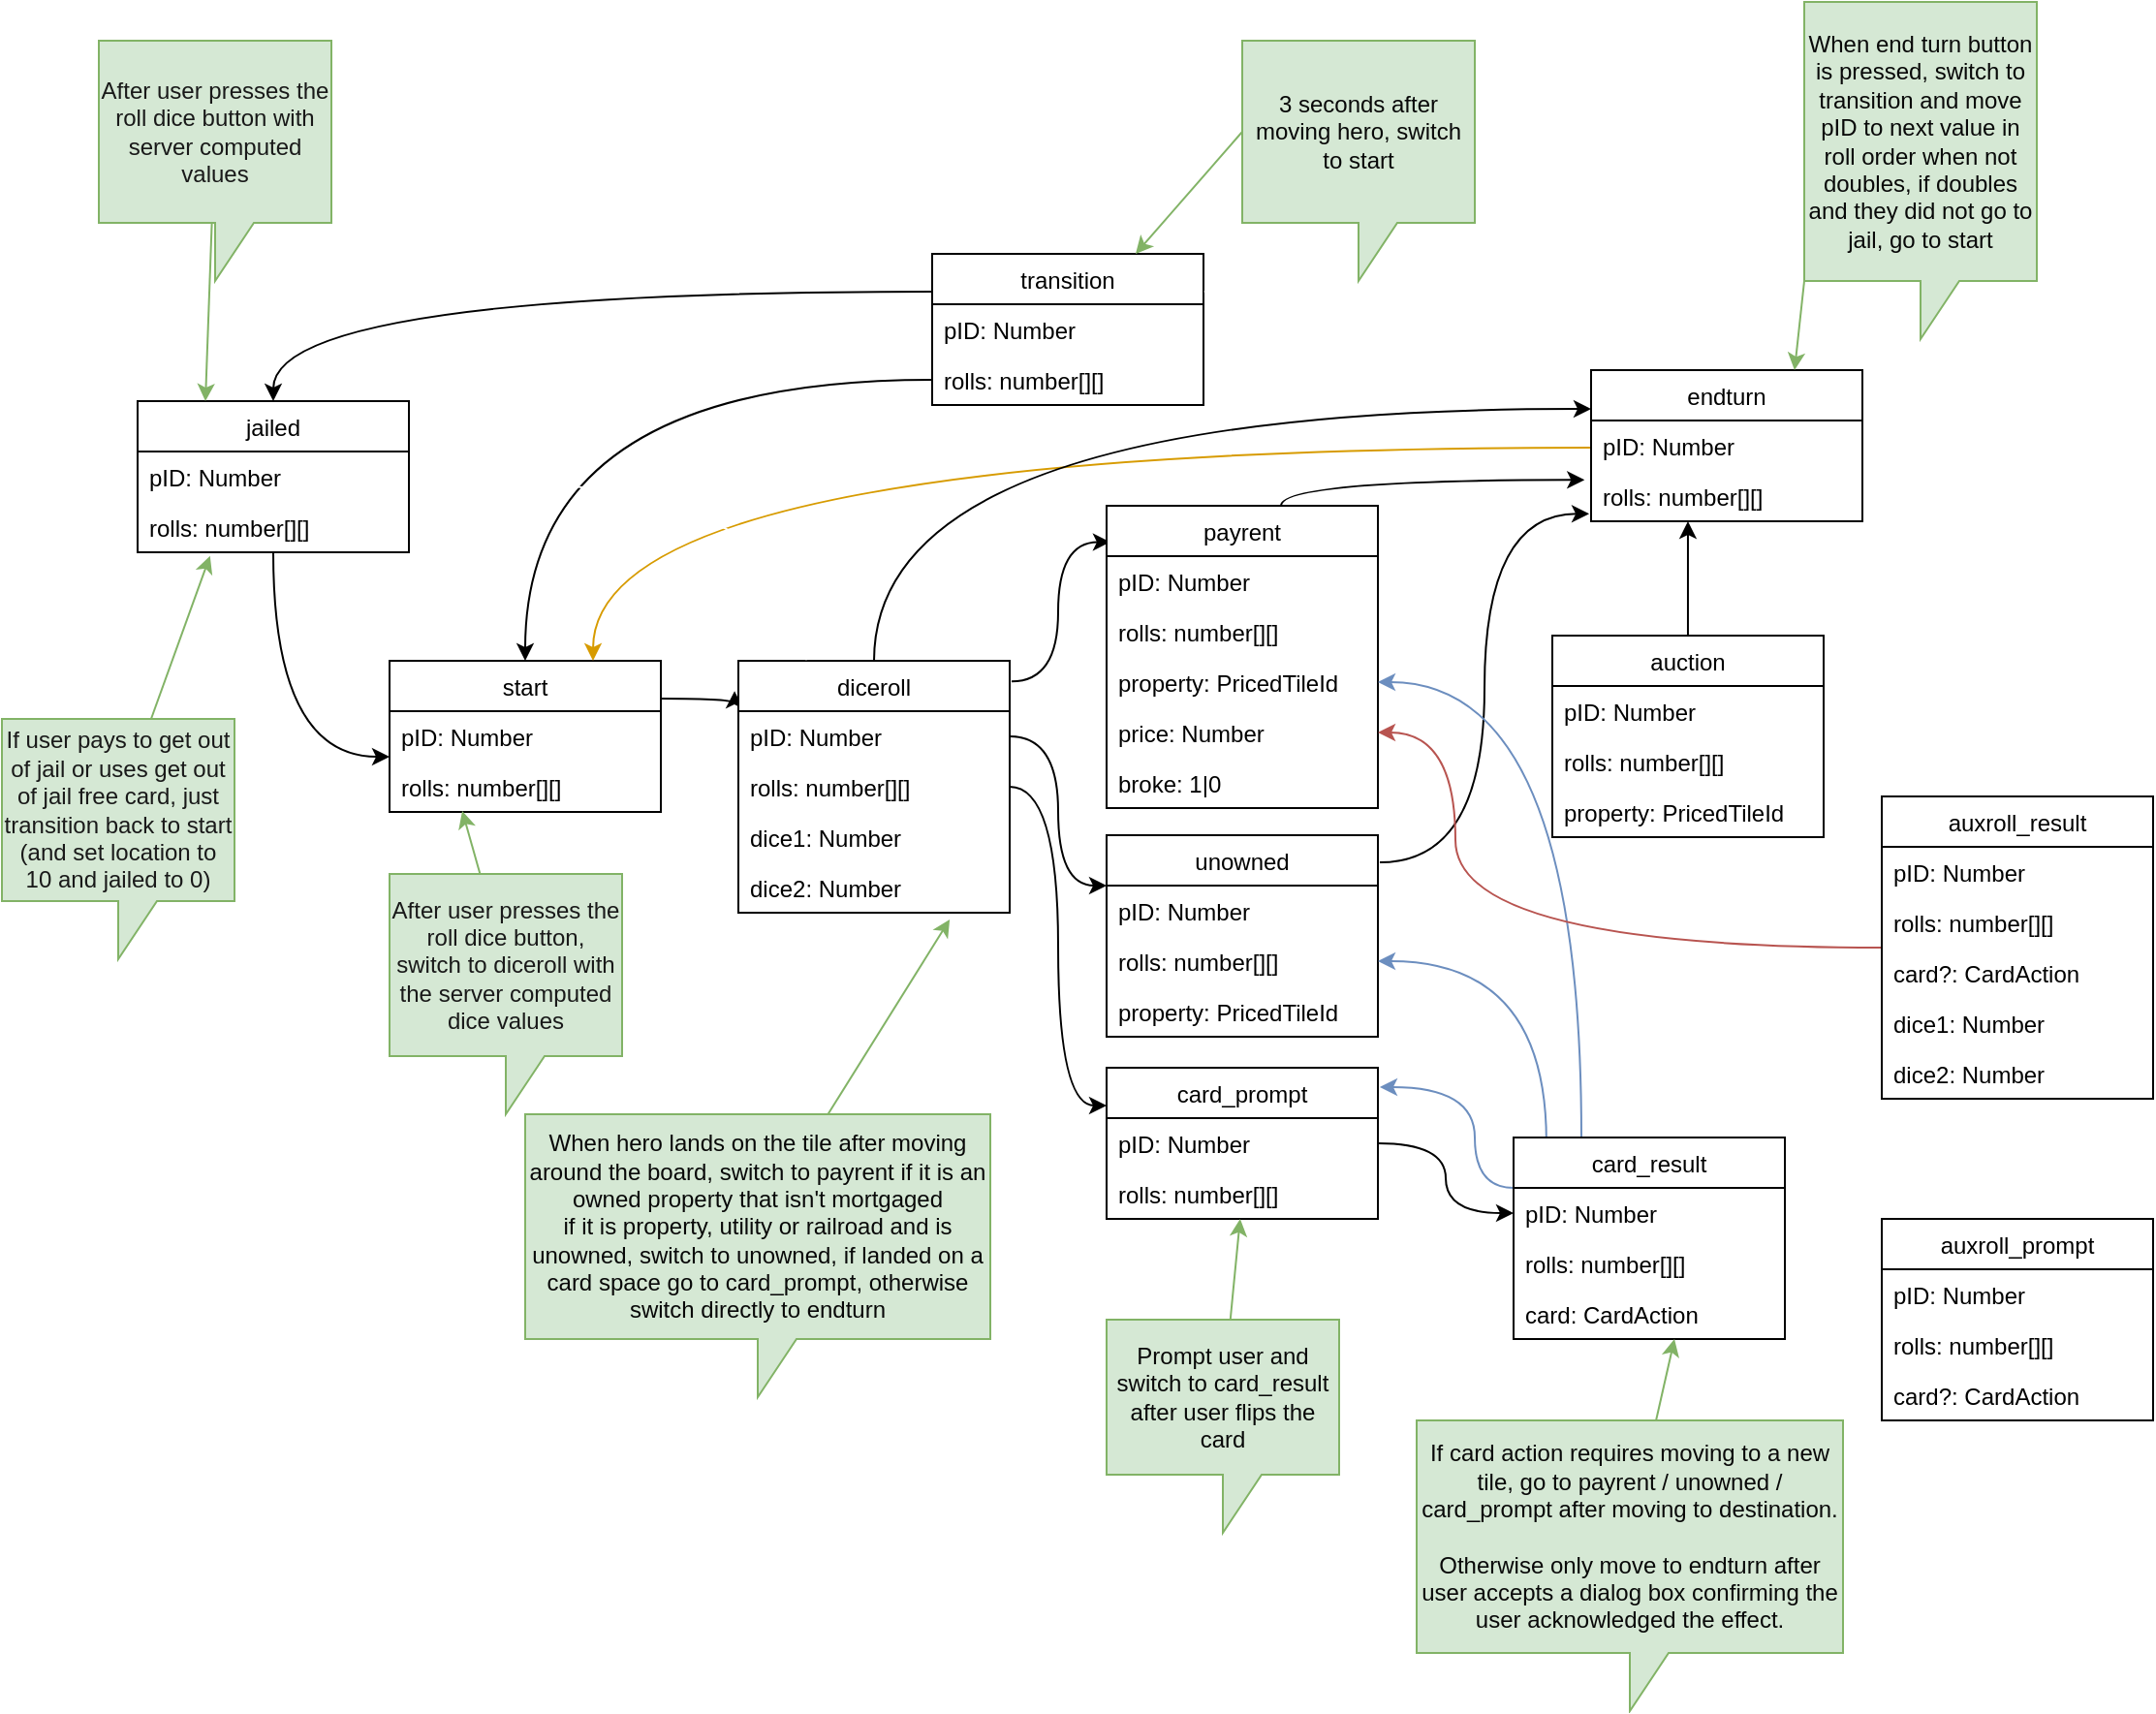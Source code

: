 <mxfile>
    <diagram id="23k9uy0YEaFbfAensMAj" name="Page-1">
        <mxGraphModel dx="1644" dy="1764" grid="1" gridSize="10" guides="1" tooltips="1" connect="1" arrows="1" fold="1" page="1" pageScale="1" pageWidth="827" pageHeight="1169" math="0" shadow="0">
            <root>
                <mxCell id="0"/>
                <mxCell id="1" parent="0"/>
                <mxCell id="lMkkt_V8vPEnHozAb_V0-29" style="edgeStyle=orthogonalEdgeStyle;rounded=0;orthogonalLoop=1;jettySize=auto;html=1;entryX=-0.014;entryY=0.12;entryDx=0;entryDy=0;entryPerimeter=0;exitX=1;exitY=0.25;exitDx=0;exitDy=0;curved=1;" parent="1" source="lMkkt_V8vPEnHozAb_V0-2" target="lMkkt_V8vPEnHozAb_V0-17" edge="1">
                    <mxGeometry relative="1" as="geometry"/>
                </mxCell>
                <mxCell id="lMkkt_V8vPEnHozAb_V0-2" value="start" style="swimlane;fontStyle=0;childLayout=stackLayout;horizontal=1;startSize=26;horizontalStack=0;resizeParent=1;resizeParentMax=0;resizeLast=0;collapsible=1;marginBottom=0;" parent="1" vertex="1">
                    <mxGeometry x="20" y="230" width="140" height="78" as="geometry"/>
                </mxCell>
                <mxCell id="lMkkt_V8vPEnHozAb_V0-3" value="pID: Number" style="text;strokeColor=none;fillColor=none;align=left;verticalAlign=top;spacingLeft=4;spacingRight=4;overflow=hidden;rotatable=0;points=[[0,0.5],[1,0.5]];portConstraint=eastwest;" parent="lMkkt_V8vPEnHozAb_V0-2" vertex="1">
                    <mxGeometry y="26" width="140" height="26" as="geometry"/>
                </mxCell>
                <mxCell id="2" value="rolls: number[][]" style="text;strokeColor=none;fillColor=none;align=left;verticalAlign=top;spacingLeft=4;spacingRight=4;overflow=hidden;rotatable=0;points=[[0,0.5],[1,0.5]];portConstraint=eastwest;" parent="lMkkt_V8vPEnHozAb_V0-2" vertex="1">
                    <mxGeometry y="52" width="140" height="26" as="geometry"/>
                </mxCell>
                <mxCell id="lMkkt_V8vPEnHozAb_V0-35" value="" style="edgeStyle=orthogonalEdgeStyle;curved=1;rounded=0;orthogonalLoop=1;jettySize=auto;html=1;entryX=0.5;entryY=0;entryDx=0;entryDy=0;exitX=0;exitY=0.5;exitDx=0;exitDy=0;" parent="1" source="7" target="lMkkt_V8vPEnHozAb_V0-2" edge="1">
                    <mxGeometry x="-0.539" y="-13" relative="1" as="geometry">
                        <mxPoint as="offset"/>
                    </mxGeometry>
                </mxCell>
                <mxCell id="lMkkt_V8vPEnHozAb_V0-6" value="transition" style="swimlane;fontStyle=0;childLayout=stackLayout;horizontal=1;startSize=26;horizontalStack=0;resizeParent=1;resizeParentMax=0;resizeLast=0;collapsible=1;marginBottom=0;" parent="1" vertex="1">
                    <mxGeometry x="300" y="20" width="140" height="78" as="geometry">
                        <mxRectangle x="230" y="240" width="60" height="26" as="alternateBounds"/>
                    </mxGeometry>
                </mxCell>
                <mxCell id="lMkkt_V8vPEnHozAb_V0-7" value="pID: Number" style="text;strokeColor=none;fillColor=none;align=left;verticalAlign=top;spacingLeft=4;spacingRight=4;overflow=hidden;rotatable=0;points=[[0,0.5],[1,0.5]];portConstraint=eastwest;" parent="lMkkt_V8vPEnHozAb_V0-6" vertex="1">
                    <mxGeometry y="26" width="140" height="26" as="geometry"/>
                </mxCell>
                <mxCell id="7" value="rolls: number[][]" style="text;strokeColor=none;fillColor=none;align=left;verticalAlign=top;spacingLeft=4;spacingRight=4;overflow=hidden;rotatable=0;points=[[0,0.5],[1,0.5]];portConstraint=eastwest;" parent="lMkkt_V8vPEnHozAb_V0-6" vertex="1">
                    <mxGeometry y="52" width="140" height="26" as="geometry"/>
                </mxCell>
                <mxCell id="9" style="edgeStyle=orthogonalEdgeStyle;html=1;entryX=0.75;entryY=0;entryDx=0;entryDy=0;curved=1;gradientColor=#ffa500;fillColor=#ffcd28;strokeColor=#d79b00;" parent="1" source="lMkkt_V8vPEnHozAb_V0-15" target="lMkkt_V8vPEnHozAb_V0-2" edge="1">
                    <mxGeometry relative="1" as="geometry">
                        <Array as="points">
                            <mxPoint x="670" y="120"/>
                            <mxPoint x="125" y="120"/>
                        </Array>
                    </mxGeometry>
                </mxCell>
                <mxCell id="63" style="edgeStyle=orthogonalEdgeStyle;curved=1;html=1;entryX=1;entryY=0.25;entryDx=0;entryDy=0;strokeColor=#FFFFFF;" parent="1" source="lMkkt_V8vPEnHozAb_V0-15" target="lMkkt_V8vPEnHozAb_V0-6" edge="1">
                    <mxGeometry relative="1" as="geometry">
                        <Array as="points">
                            <mxPoint x="710" y="40"/>
                            <mxPoint x="540" y="40"/>
                        </Array>
                    </mxGeometry>
                </mxCell>
                <mxCell id="lMkkt_V8vPEnHozAb_V0-15" value="endturn" style="swimlane;fontStyle=0;childLayout=stackLayout;horizontal=1;startSize=26;horizontalStack=0;resizeParent=1;resizeParentMax=0;resizeLast=0;collapsible=1;marginBottom=0;" parent="1" vertex="1">
                    <mxGeometry x="640" y="80" width="140" height="78" as="geometry"/>
                </mxCell>
                <mxCell id="lMkkt_V8vPEnHozAb_V0-16" value="pID: Number" style="text;strokeColor=none;fillColor=none;align=left;verticalAlign=top;spacingLeft=4;spacingRight=4;overflow=hidden;rotatable=0;points=[[0,0.5],[1,0.5]];portConstraint=eastwest;" parent="lMkkt_V8vPEnHozAb_V0-15" vertex="1">
                    <mxGeometry y="26" width="140" height="26" as="geometry"/>
                </mxCell>
                <mxCell id="6" value="rolls: number[][]" style="text;strokeColor=none;fillColor=none;align=left;verticalAlign=top;spacingLeft=4;spacingRight=4;overflow=hidden;rotatable=0;points=[[0,0.5],[1,0.5]];portConstraint=eastwest;" parent="lMkkt_V8vPEnHozAb_V0-15" vertex="1">
                    <mxGeometry y="52" width="140" height="26" as="geometry"/>
                </mxCell>
                <mxCell id="lMkkt_V8vPEnHozAb_V0-30" style="edgeStyle=orthogonalEdgeStyle;curved=1;rounded=0;orthogonalLoop=1;jettySize=auto;html=1;entryX=0.014;entryY=0.12;entryDx=0;entryDy=0;entryPerimeter=0;exitX=1.007;exitY=0.082;exitDx=0;exitDy=0;exitPerimeter=0;" parent="1" source="lMkkt_V8vPEnHozAb_V0-17" target="lMkkt_V8vPEnHozAb_V0-21" edge="1">
                    <mxGeometry relative="1" as="geometry">
                        <mxPoint x="350" y="252" as="sourcePoint"/>
                    </mxGeometry>
                </mxCell>
                <mxCell id="lMkkt_V8vPEnHozAb_V0-43" style="edgeStyle=orthogonalEdgeStyle;rounded=0;orthogonalLoop=1;jettySize=auto;html=1;entryX=0;entryY=0.25;entryDx=0;entryDy=0;curved=1;" parent="1" source="lMkkt_V8vPEnHozAb_V0-17" target="lMkkt_V8vPEnHozAb_V0-15" edge="1">
                    <mxGeometry relative="1" as="geometry">
                        <Array as="points">
                            <mxPoint x="270" y="100"/>
                            <mxPoint x="640" y="100"/>
                        </Array>
                    </mxGeometry>
                </mxCell>
                <mxCell id="27" style="edgeStyle=orthogonalEdgeStyle;curved=1;html=1;entryX=0;entryY=0.25;entryDx=0;entryDy=0;" parent="1" source="lMkkt_V8vPEnHozAb_V0-17" target="22" edge="1">
                    <mxGeometry relative="1" as="geometry"/>
                </mxCell>
                <mxCell id="28" style="edgeStyle=orthogonalEdgeStyle;curved=1;html=1;entryX=0;entryY=0.25;entryDx=0;entryDy=0;exitX=1;exitY=0.5;exitDx=0;exitDy=0;" parent="1" source="lMkkt_V8vPEnHozAb_V0-18" target="lMkkt_V8vPEnHozAb_V0-25" edge="1">
                    <mxGeometry relative="1" as="geometry"/>
                </mxCell>
                <mxCell id="lMkkt_V8vPEnHozAb_V0-17" value="diceroll" style="swimlane;fontStyle=0;childLayout=stackLayout;horizontal=1;startSize=26;horizontalStack=0;resizeParent=1;resizeParentMax=0;resizeLast=0;collapsible=1;marginBottom=0;" parent="1" vertex="1">
                    <mxGeometry x="200" y="230" width="140" height="130" as="geometry"/>
                </mxCell>
                <mxCell id="lMkkt_V8vPEnHozAb_V0-18" value="pID: Number" style="text;strokeColor=none;fillColor=none;align=left;verticalAlign=top;spacingLeft=4;spacingRight=4;overflow=hidden;rotatable=0;points=[[0,0.5],[1,0.5]];portConstraint=eastwest;" parent="lMkkt_V8vPEnHozAb_V0-17" vertex="1">
                    <mxGeometry y="26" width="140" height="26" as="geometry"/>
                </mxCell>
                <mxCell id="3" value="rolls: number[][]" style="text;strokeColor=none;fillColor=none;align=left;verticalAlign=top;spacingLeft=4;spacingRight=4;overflow=hidden;rotatable=0;points=[[0,0.5],[1,0.5]];portConstraint=eastwest;" parent="lMkkt_V8vPEnHozAb_V0-17" vertex="1">
                    <mxGeometry y="52" width="140" height="26" as="geometry"/>
                </mxCell>
                <mxCell id="lMkkt_V8vPEnHozAb_V0-19" value="dice1: Number" style="text;strokeColor=none;fillColor=none;align=left;verticalAlign=top;spacingLeft=4;spacingRight=4;overflow=hidden;rotatable=0;points=[[0,0.5],[1,0.5]];portConstraint=eastwest;" parent="lMkkt_V8vPEnHozAb_V0-17" vertex="1">
                    <mxGeometry y="78" width="140" height="26" as="geometry"/>
                </mxCell>
                <mxCell id="lMkkt_V8vPEnHozAb_V0-20" value="dice2: Number" style="text;strokeColor=none;fillColor=none;align=left;verticalAlign=top;spacingLeft=4;spacingRight=4;overflow=hidden;rotatable=0;points=[[0,0.5],[1,0.5]];portConstraint=eastwest;" parent="lMkkt_V8vPEnHozAb_V0-17" vertex="1">
                    <mxGeometry y="104" width="140" height="26" as="geometry"/>
                </mxCell>
                <mxCell id="lMkkt_V8vPEnHozAb_V0-33" style="edgeStyle=orthogonalEdgeStyle;curved=1;rounded=0;orthogonalLoop=1;jettySize=auto;html=1;entryX=-0.024;entryY=1.179;entryDx=0;entryDy=0;entryPerimeter=0;" parent="1" source="lMkkt_V8vPEnHozAb_V0-21" target="lMkkt_V8vPEnHozAb_V0-16" edge="1">
                    <mxGeometry relative="1" as="geometry">
                        <mxPoint x="530" y="193" as="sourcePoint"/>
                        <Array as="points">
                            <mxPoint x="480" y="137"/>
                        </Array>
                    </mxGeometry>
                </mxCell>
                <mxCell id="lMkkt_V8vPEnHozAb_V0-21" value="payrent" style="swimlane;fontStyle=0;childLayout=stackLayout;horizontal=1;startSize=26;horizontalStack=0;resizeParent=1;resizeParentMax=0;resizeLast=0;collapsible=1;marginBottom=0;" parent="1" vertex="1">
                    <mxGeometry x="390" y="150" width="140" height="156" as="geometry"/>
                </mxCell>
                <mxCell id="lMkkt_V8vPEnHozAb_V0-22" value="pID: Number" style="text;strokeColor=none;fillColor=none;align=left;verticalAlign=top;spacingLeft=4;spacingRight=4;overflow=hidden;rotatable=0;points=[[0,0.5],[1,0.5]];portConstraint=eastwest;" parent="lMkkt_V8vPEnHozAb_V0-21" vertex="1">
                    <mxGeometry y="26" width="140" height="26" as="geometry"/>
                </mxCell>
                <mxCell id="4" value="rolls: number[][]" style="text;strokeColor=none;fillColor=none;align=left;verticalAlign=top;spacingLeft=4;spacingRight=4;overflow=hidden;rotatable=0;points=[[0,0.5],[1,0.5]];portConstraint=eastwest;" parent="lMkkt_V8vPEnHozAb_V0-21" vertex="1">
                    <mxGeometry y="52" width="140" height="26" as="geometry"/>
                </mxCell>
                <mxCell id="lMkkt_V8vPEnHozAb_V0-23" value="property: PricedTileId" style="text;strokeColor=none;fillColor=none;align=left;verticalAlign=top;spacingLeft=4;spacingRight=4;overflow=hidden;rotatable=0;points=[[0,0.5],[1,0.5]];portConstraint=eastwest;" parent="lMkkt_V8vPEnHozAb_V0-21" vertex="1">
                    <mxGeometry y="78" width="140" height="26" as="geometry"/>
                </mxCell>
                <mxCell id="lMkkt_V8vPEnHozAb_V0-24" value="price: Number" style="text;strokeColor=none;fillColor=none;align=left;verticalAlign=top;spacingLeft=4;spacingRight=4;overflow=hidden;rotatable=0;points=[[0,0.5],[1,0.5]];portConstraint=eastwest;" parent="lMkkt_V8vPEnHozAb_V0-21" vertex="1">
                    <mxGeometry y="104" width="140" height="26" as="geometry"/>
                </mxCell>
                <mxCell id="64" value="broke: 1|0" style="text;strokeColor=none;fillColor=none;align=left;verticalAlign=top;spacingLeft=4;spacingRight=4;overflow=hidden;rotatable=0;points=[[0,0.5],[1,0.5]];portConstraint=eastwest;" vertex="1" parent="lMkkt_V8vPEnHozAb_V0-21">
                    <mxGeometry y="130" width="140" height="26" as="geometry"/>
                </mxCell>
                <mxCell id="61" style="edgeStyle=orthogonalEdgeStyle;curved=1;html=1;entryX=0.499;entryY=1.032;entryDx=0;entryDy=0;entryPerimeter=0;strokeColor=#FFFFFF;" parent="1" source="lMkkt_V8vPEnHozAb_V0-25" target="59" edge="1">
                    <mxGeometry relative="1" as="geometry"/>
                </mxCell>
                <mxCell id="lMkkt_V8vPEnHozAb_V0-25" value="unowned" style="swimlane;fontStyle=0;childLayout=stackLayout;horizontal=1;startSize=26;horizontalStack=0;resizeParent=1;resizeParentMax=0;resizeLast=0;collapsible=1;marginBottom=0;" parent="1" vertex="1">
                    <mxGeometry x="390" y="320" width="140" height="104" as="geometry"/>
                </mxCell>
                <mxCell id="lMkkt_V8vPEnHozAb_V0-26" value="pID: Number" style="text;strokeColor=none;fillColor=none;align=left;verticalAlign=top;spacingLeft=4;spacingRight=4;overflow=hidden;rotatable=0;points=[[0,0.5],[1,0.5]];portConstraint=eastwest;" parent="lMkkt_V8vPEnHozAb_V0-25" vertex="1">
                    <mxGeometry y="26" width="140" height="26" as="geometry"/>
                </mxCell>
                <mxCell id="5" value="rolls: number[][]" style="text;strokeColor=none;fillColor=none;align=left;verticalAlign=top;spacingLeft=4;spacingRight=4;overflow=hidden;rotatable=0;points=[[0,0.5],[1,0.5]];portConstraint=eastwest;" parent="lMkkt_V8vPEnHozAb_V0-25" vertex="1">
                    <mxGeometry y="52" width="140" height="26" as="geometry"/>
                </mxCell>
                <mxCell id="lMkkt_V8vPEnHozAb_V0-27" value="property: PricedTileId" style="text;strokeColor=none;fillColor=none;align=left;verticalAlign=top;spacingLeft=4;spacingRight=4;overflow=hidden;rotatable=0;points=[[0,0.5],[1,0.5]];portConstraint=eastwest;" parent="lMkkt_V8vPEnHozAb_V0-25" vertex="1">
                    <mxGeometry y="78" width="140" height="26" as="geometry"/>
                </mxCell>
                <mxCell id="lMkkt_V8vPEnHozAb_V0-32" style="edgeStyle=orthogonalEdgeStyle;curved=1;rounded=0;orthogonalLoop=1;jettySize=auto;html=1;entryX=-0.007;entryY=0.853;entryDx=0;entryDy=0;exitX=1.007;exitY=0.135;exitDx=0;exitDy=0;exitPerimeter=0;entryPerimeter=0;" parent="1" source="lMkkt_V8vPEnHozAb_V0-25" target="6" edge="1">
                    <mxGeometry relative="1" as="geometry"/>
                </mxCell>
                <mxCell id="lMkkt_V8vPEnHozAb_V0-37" style="rounded=0;orthogonalLoop=1;jettySize=auto;html=1;entryX=0.75;entryY=0;entryDx=0;entryDy=0;fillColor=#d5e8d4;strokeColor=#82b366;exitX=0;exitY=0;exitDx=0;exitDy=144;exitPerimeter=0;" parent="1" source="rjqsmmEBE-RS8cDuXn0C-1" target="lMkkt_V8vPEnHozAb_V0-15" edge="1">
                    <mxGeometry relative="1" as="geometry">
                        <mxPoint x="779.646" y="94.0" as="sourcePoint"/>
                    </mxGeometry>
                </mxCell>
                <mxCell id="lMkkt_V8vPEnHozAb_V0-39" style="edgeStyle=none;rounded=0;orthogonalLoop=1;jettySize=auto;html=1;entryX=0.75;entryY=0;entryDx=0;entryDy=0;fillColor=#d5e8d4;strokeColor=#82b366;exitX=0;exitY=0;exitDx=0;exitDy=47;exitPerimeter=0;" parent="1" source="rjqsmmEBE-RS8cDuXn0C-2" target="lMkkt_V8vPEnHozAb_V0-6" edge="1">
                    <mxGeometry relative="1" as="geometry">
                        <mxPoint x="160" y="38.9" as="sourcePoint"/>
                    </mxGeometry>
                </mxCell>
                <mxCell id="lMkkt_V8vPEnHozAb_V0-41" style="edgeStyle=none;rounded=0;orthogonalLoop=1;jettySize=auto;html=1;entryX=0.268;entryY=0.981;entryDx=0;entryDy=0;fillColor=#d5e8d4;strokeColor=#82b366;entryPerimeter=0;" parent="1" source="lMkkt_V8vPEnHozAb_V0-40" target="2" edge="1">
                    <mxGeometry relative="1" as="geometry"/>
                </mxCell>
                <mxCell id="lMkkt_V8vPEnHozAb_V0-40" value="After user presses the roll dice button, switch to diceroll with the server computed dice values" style="shape=callout;whiteSpace=wrap;html=1;perimeter=calloutPerimeter;fillColor=#d5e8d4;strokeColor=#82b366;fontColor=#191919;" parent="1" vertex="1">
                    <mxGeometry x="20" y="340" width="120" height="124" as="geometry"/>
                </mxCell>
                <mxCell id="lMkkt_V8vPEnHozAb_V0-44" style="rounded=0;orthogonalLoop=1;jettySize=auto;html=1;entryX=0.779;entryY=1.135;entryDx=0;entryDy=0;entryPerimeter=0;fillColor=#d5e8d4;strokeColor=#82b366;" parent="1" source="lMkkt_V8vPEnHozAb_V0-42" target="lMkkt_V8vPEnHozAb_V0-20" edge="1">
                    <mxGeometry relative="1" as="geometry"/>
                </mxCell>
                <mxCell id="lMkkt_V8vPEnHozAb_V0-42" value="When hero lands on the tile after moving around the board,&amp;nbsp;switch to payrent if it is an owned property that isn't mortgaged&lt;br&gt;if it is property, utility or railroad and is unowned, switch to unowned, if landed on a card space go to card_prompt, otherwise switch directly to endturn" style="shape=callout;whiteSpace=wrap;html=1;perimeter=calloutPerimeter;fillColor=#d5e8d4;strokeColor=#82b366;fontColor=#080808;" parent="1" vertex="1">
                    <mxGeometry x="90" y="464" width="240" height="146" as="geometry"/>
                </mxCell>
                <mxCell id="rjqsmmEBE-RS8cDuXn0C-1" value="When end turn button is pressed, switch to transition and move pID to next value in roll order when not doubles, if doubles and they did not go to jail, go to start" style="shape=callout;whiteSpace=wrap;html=1;perimeter=calloutPerimeter;fillColor=#d5e8d4;strokeColor=#82b366;fontColor=#080808;" parent="1" vertex="1">
                    <mxGeometry x="750" y="-110" width="120" height="174" as="geometry"/>
                </mxCell>
                <mxCell id="rjqsmmEBE-RS8cDuXn0C-2" value="3 seconds after moving hero, switch to start" style="shape=callout;whiteSpace=wrap;html=1;perimeter=calloutPerimeter;fillColor=#d5e8d4;strokeColor=#82b366;fontColor=#080808;" parent="1" vertex="1">
                    <mxGeometry x="460" y="-90" width="120" height="124" as="geometry"/>
                </mxCell>
                <mxCell id="16" style="edgeStyle=orthogonalEdgeStyle;curved=1;html=1;entryX=0;entryY=-0.096;entryDx=0;entryDy=0;entryPerimeter=0;" parent="1" source="10" target="2" edge="1">
                    <mxGeometry relative="1" as="geometry"/>
                </mxCell>
                <mxCell id="19" style="edgeStyle=orthogonalEdgeStyle;html=1;entryX=0.25;entryY=0;entryDx=0;entryDy=0;strokeColor=#FFFFFF;curved=1;" parent="1" source="10" target="lMkkt_V8vPEnHozAb_V0-17" edge="1">
                    <mxGeometry relative="1" as="geometry"/>
                </mxCell>
                <mxCell id="10" value="jailed" style="swimlane;fontStyle=0;childLayout=stackLayout;horizontal=1;startSize=26;fillColor=none;horizontalStack=0;resizeParent=1;resizeParentMax=0;resizeLast=0;collapsible=1;marginBottom=0;" parent="1" vertex="1">
                    <mxGeometry x="-110" y="96" width="140" height="78" as="geometry"/>
                </mxCell>
                <mxCell id="11" value="pID: Number" style="text;strokeColor=none;fillColor=none;align=left;verticalAlign=top;spacingLeft=4;spacingRight=4;overflow=hidden;rotatable=0;points=[[0,0.5],[1,0.5]];portConstraint=eastwest;" parent="10" vertex="1">
                    <mxGeometry y="26" width="140" height="26" as="geometry"/>
                </mxCell>
                <mxCell id="14" value="rolls: number[][]" style="text;strokeColor=none;fillColor=none;align=left;verticalAlign=top;spacingLeft=4;spacingRight=4;overflow=hidden;rotatable=0;points=[[0,0.5],[1,0.5]];portConstraint=eastwest;" parent="10" vertex="1">
                    <mxGeometry y="52" width="140" height="26" as="geometry"/>
                </mxCell>
                <mxCell id="15" style="edgeStyle=orthogonalEdgeStyle;curved=1;html=1;entryX=0.5;entryY=0;entryDx=0;entryDy=0;exitX=0;exitY=0.25;exitDx=0;exitDy=0;" parent="1" source="lMkkt_V8vPEnHozAb_V0-6" target="10" edge="1">
                    <mxGeometry relative="1" as="geometry"/>
                </mxCell>
                <mxCell id="18" style="html=1;entryX=0.267;entryY=1.071;entryDx=0;entryDy=0;entryPerimeter=0;fillColor=#60a917;strokeColor=#82B366;" parent="1" source="17" target="14" edge="1">
                    <mxGeometry relative="1" as="geometry"/>
                </mxCell>
                <mxCell id="17" value="If user pays to get out of jail or uses get out of jail free card, just transition back to start (and set location to 10 and jailed to 0)" style="shape=callout;whiteSpace=wrap;html=1;perimeter=calloutPerimeter;fillColor=#d5e8d4;strokeColor=#82b366;fontColor=#191919;" parent="1" vertex="1">
                    <mxGeometry x="-180" y="260" width="120" height="124" as="geometry"/>
                </mxCell>
                <mxCell id="21" style="html=1;entryX=0.25;entryY=0;entryDx=0;entryDy=0;strokeColor=#82B366;" parent="1" source="20" target="10" edge="1">
                    <mxGeometry relative="1" as="geometry"/>
                </mxCell>
                <mxCell id="20" value="After user presses the roll dice button with server computed values" style="shape=callout;whiteSpace=wrap;html=1;perimeter=calloutPerimeter;fillColor=#d5e8d4;strokeColor=#82b366;fontColor=#191919;" parent="1" vertex="1">
                    <mxGeometry x="-130" y="-90" width="120" height="124" as="geometry"/>
                </mxCell>
                <mxCell id="32" style="edgeStyle=orthogonalEdgeStyle;curved=1;html=1;entryX=0;entryY=0.5;entryDx=0;entryDy=0;" parent="1" source="22" target="30" edge="1">
                    <mxGeometry relative="1" as="geometry"/>
                </mxCell>
                <mxCell id="22" value="card_prompt" style="swimlane;fontStyle=0;childLayout=stackLayout;horizontal=1;startSize=26;horizontalStack=0;resizeParent=1;resizeParentMax=0;resizeLast=0;collapsible=1;marginBottom=0;" parent="1" vertex="1">
                    <mxGeometry x="390" y="440" width="140" height="78" as="geometry"/>
                </mxCell>
                <mxCell id="23" value="pID: Number" style="text;strokeColor=none;fillColor=none;align=left;verticalAlign=top;spacingLeft=4;spacingRight=4;overflow=hidden;rotatable=0;points=[[0,0.5],[1,0.5]];portConstraint=eastwest;" parent="22" vertex="1">
                    <mxGeometry y="26" width="140" height="26" as="geometry"/>
                </mxCell>
                <mxCell id="24" value="rolls: number[][]" style="text;strokeColor=none;fillColor=none;align=left;verticalAlign=top;spacingLeft=4;spacingRight=4;overflow=hidden;rotatable=0;points=[[0,0.5],[1,0.5]];portConstraint=eastwest;" parent="22" vertex="1">
                    <mxGeometry y="52" width="140" height="26" as="geometry"/>
                </mxCell>
                <mxCell id="33" style="edgeStyle=orthogonalEdgeStyle;curved=1;html=1;entryX=0.357;entryY=1;entryDx=0;entryDy=0;entryPerimeter=0;startArrow=none;" parent="1" source="56" target="6" edge="1">
                    <mxGeometry relative="1" as="geometry"/>
                </mxCell>
                <mxCell id="34" style="edgeStyle=orthogonalEdgeStyle;curved=1;html=1;entryX=1;entryY=0.5;entryDx=0;entryDy=0;exitX=0.121;exitY=0.019;exitDx=0;exitDy=0;fillColor=#dae8fc;strokeColor=#6c8ebf;gradientColor=#7ea6e0;exitPerimeter=0;" parent="1" source="29" target="5" edge="1">
                    <mxGeometry relative="1" as="geometry"/>
                </mxCell>
                <mxCell id="35" style="edgeStyle=orthogonalEdgeStyle;curved=1;html=1;entryX=1;entryY=0.5;entryDx=0;entryDy=0;exitX=0.25;exitY=0;exitDx=0;exitDy=0;fillColor=#dae8fc;strokeColor=#6c8ebf;gradientColor=#7ea6e0;" parent="1" source="29" target="lMkkt_V8vPEnHozAb_V0-23" edge="1">
                    <mxGeometry relative="1" as="geometry"/>
                </mxCell>
                <mxCell id="39" style="edgeStyle=orthogonalEdgeStyle;html=1;entryX=1.007;entryY=0.128;entryDx=0;entryDy=0;entryPerimeter=0;curved=1;strokeColor=#6c8ebf;exitX=0;exitY=0.25;exitDx=0;exitDy=0;fillColor=#dae8fc;gradientColor=#7ea6e0;" parent="1" source="29" target="22" edge="1">
                    <mxGeometry relative="1" as="geometry">
                        <mxPoint x="550" y="450" as="targetPoint"/>
                        <Array as="points">
                            <mxPoint x="580" y="450"/>
                        </Array>
                    </mxGeometry>
                </mxCell>
                <mxCell id="52" style="edgeStyle=orthogonalEdgeStyle;html=1;entryX=-0.011;entryY=0.139;entryDx=0;entryDy=0;entryPerimeter=0;curved=1;strokeColor=#FFFFFF;exitX=1.004;exitY=0.13;exitDx=0;exitDy=0;exitPerimeter=0;" parent="1" source="29" target="42" edge="1">
                    <mxGeometry relative="1" as="geometry">
                        <mxPoint x="720" y="450" as="sourcePoint"/>
                    </mxGeometry>
                </mxCell>
                <mxCell id="29" value="card_result" style="swimlane;fontStyle=0;childLayout=stackLayout;horizontal=1;startSize=26;horizontalStack=0;resizeParent=1;resizeParentMax=0;resizeLast=0;collapsible=1;marginBottom=0;" parent="1" vertex="1">
                    <mxGeometry x="600" y="476" width="140" height="104" as="geometry"/>
                </mxCell>
                <mxCell id="30" value="pID: Number" style="text;strokeColor=none;fillColor=none;align=left;verticalAlign=top;spacingLeft=4;spacingRight=4;overflow=hidden;rotatable=0;points=[[0,0.5],[1,0.5]];portConstraint=eastwest;" parent="29" vertex="1">
                    <mxGeometry y="26" width="140" height="26" as="geometry"/>
                </mxCell>
                <mxCell id="41" value="rolls: number[][]" style="text;strokeColor=none;fillColor=none;align=left;verticalAlign=top;spacingLeft=4;spacingRight=4;overflow=hidden;rotatable=0;points=[[0,0.5],[1,0.5]];portConstraint=eastwest;" parent="29" vertex="1">
                    <mxGeometry y="52" width="140" height="26" as="geometry"/>
                </mxCell>
                <mxCell id="31" value="card: CardAction" style="text;strokeColor=none;fillColor=none;align=left;verticalAlign=top;spacingLeft=4;spacingRight=4;overflow=hidden;rotatable=0;points=[[0,0.5],[1,0.5]];portConstraint=eastwest;" parent="29" vertex="1">
                    <mxGeometry y="78" width="140" height="26" as="geometry"/>
                </mxCell>
                <mxCell id="37" style="html=1;fillColor=#60a917;strokeColor=#82B366;" parent="1" source="36" target="24" edge="1">
                    <mxGeometry relative="1" as="geometry"/>
                </mxCell>
                <mxCell id="36" value="Prompt user and switch to card_result after user flips the card" style="shape=callout;whiteSpace=wrap;html=1;perimeter=calloutPerimeter;fillColor=#d5e8d4;strokeColor=#82b366;fontColor=#080808;" parent="1" vertex="1">
                    <mxGeometry x="390" y="570" width="120" height="110" as="geometry"/>
                </mxCell>
                <mxCell id="40" style="html=1;entryX=0.593;entryY=1;entryDx=0;entryDy=0;entryPerimeter=0;strokeColor=#82B366;" parent="1" source="38" target="31" edge="1">
                    <mxGeometry relative="1" as="geometry"/>
                </mxCell>
                <mxCell id="38" value="If card action requires moving to a new tile, go to payrent / unowned / card_prompt after moving to destination.&lt;br&gt;&lt;br&gt;Otherwise only move to endturn after user accepts a dialog box confirming the user acknowledged the effect." style="shape=callout;whiteSpace=wrap;html=1;perimeter=calloutPerimeter;fillColor=#d5e8d4;strokeColor=#82b366;fontColor=#080808;" parent="1" vertex="1">
                    <mxGeometry x="550" y="622" width="220" height="150" as="geometry"/>
                </mxCell>
                <mxCell id="62" style="edgeStyle=orthogonalEdgeStyle;curved=1;html=1;entryX=0.499;entryY=1.026;entryDx=0;entryDy=0;entryPerimeter=0;strokeColor=#FFFFFF;" parent="1" source="42" target="51" edge="1">
                    <mxGeometry relative="1" as="geometry"/>
                </mxCell>
                <mxCell id="42" value="auxroll_prompt" style="swimlane;fontStyle=0;childLayout=stackLayout;horizontal=1;startSize=26;horizontalStack=0;resizeParent=1;resizeParentMax=0;resizeLast=0;collapsible=1;marginBottom=0;" parent="1" vertex="1">
                    <mxGeometry x="790" y="518" width="140" height="104" as="geometry"/>
                </mxCell>
                <mxCell id="43" value="pID: Number" style="text;strokeColor=none;fillColor=none;align=left;verticalAlign=top;spacingLeft=4;spacingRight=4;overflow=hidden;rotatable=0;points=[[0,0.5],[1,0.5]];portConstraint=eastwest;" parent="42" vertex="1">
                    <mxGeometry y="26" width="140" height="26" as="geometry"/>
                </mxCell>
                <mxCell id="44" value="rolls: number[][]" style="text;strokeColor=none;fillColor=none;align=left;verticalAlign=top;spacingLeft=4;spacingRight=4;overflow=hidden;rotatable=0;points=[[0,0.5],[1,0.5]];portConstraint=eastwest;" parent="42" vertex="1">
                    <mxGeometry y="52" width="140" height="26" as="geometry"/>
                </mxCell>
                <mxCell id="45" value="card?: CardAction" style="text;strokeColor=none;fillColor=none;align=left;verticalAlign=top;spacingLeft=4;spacingRight=4;overflow=hidden;rotatable=0;points=[[0,0.5],[1,0.5]];portConstraint=eastwest;" parent="42" vertex="1">
                    <mxGeometry y="78" width="140" height="26" as="geometry"/>
                </mxCell>
                <mxCell id="55" style="edgeStyle=orthogonalEdgeStyle;curved=1;html=1;entryX=1;entryY=0.5;entryDx=0;entryDy=0;strokeColor=#b85450;gradientColor=#ea6b66;fillColor=#f8cecc;" parent="1" source="46" target="lMkkt_V8vPEnHozAb_V0-24" edge="1">
                    <mxGeometry relative="1" as="geometry">
                        <Array as="points">
                            <mxPoint x="570" y="378"/>
                            <mxPoint x="570" y="267"/>
                        </Array>
                    </mxGeometry>
                </mxCell>
                <mxCell id="46" value="auxroll_result" style="swimlane;fontStyle=0;childLayout=stackLayout;horizontal=1;startSize=26;horizontalStack=0;resizeParent=1;resizeParentMax=0;resizeLast=0;collapsible=1;marginBottom=0;" parent="1" vertex="1">
                    <mxGeometry x="790" y="300" width="140" height="156" as="geometry"/>
                </mxCell>
                <mxCell id="47" value="pID: Number" style="text;strokeColor=none;fillColor=none;align=left;verticalAlign=top;spacingLeft=4;spacingRight=4;overflow=hidden;rotatable=0;points=[[0,0.5],[1,0.5]];portConstraint=eastwest;" parent="46" vertex="1">
                    <mxGeometry y="26" width="140" height="26" as="geometry"/>
                </mxCell>
                <mxCell id="48" value="rolls: number[][]" style="text;strokeColor=none;fillColor=none;align=left;verticalAlign=top;spacingLeft=4;spacingRight=4;overflow=hidden;rotatable=0;points=[[0,0.5],[1,0.5]];portConstraint=eastwest;" parent="46" vertex="1">
                    <mxGeometry y="52" width="140" height="26" as="geometry"/>
                </mxCell>
                <mxCell id="49" value="card?: CardAction" style="text;strokeColor=none;fillColor=none;align=left;verticalAlign=top;spacingLeft=4;spacingRight=4;overflow=hidden;rotatable=0;points=[[0,0.5],[1,0.5]];portConstraint=eastwest;" parent="46" vertex="1">
                    <mxGeometry y="78" width="140" height="26" as="geometry"/>
                </mxCell>
                <mxCell id="50" value="dice1: Number" style="text;strokeColor=none;fillColor=none;align=left;verticalAlign=top;spacingLeft=4;spacingRight=4;overflow=hidden;rotatable=0;points=[[0,0.5],[1,0.5]];portConstraint=eastwest;" parent="46" vertex="1">
                    <mxGeometry y="104" width="140" height="26" as="geometry"/>
                </mxCell>
                <mxCell id="51" value="dice2: Number" style="text;strokeColor=none;fillColor=none;align=left;verticalAlign=top;spacingLeft=4;spacingRight=4;overflow=hidden;rotatable=0;points=[[0,0.5],[1,0.5]];portConstraint=eastwest;" parent="46" vertex="1">
                    <mxGeometry y="130" width="140" height="26" as="geometry"/>
                </mxCell>
                <mxCell id="56" value="auction" style="swimlane;fontStyle=0;childLayout=stackLayout;horizontal=1;startSize=26;horizontalStack=0;resizeParent=1;resizeParentMax=0;resizeLast=0;collapsible=1;marginBottom=0;" parent="1" vertex="1">
                    <mxGeometry x="620" y="217" width="140" height="104" as="geometry"/>
                </mxCell>
                <mxCell id="57" value="pID: Number" style="text;strokeColor=none;fillColor=none;align=left;verticalAlign=top;spacingLeft=4;spacingRight=4;overflow=hidden;rotatable=0;points=[[0,0.5],[1,0.5]];portConstraint=eastwest;" parent="56" vertex="1">
                    <mxGeometry y="26" width="140" height="26" as="geometry"/>
                </mxCell>
                <mxCell id="58" value="rolls: number[][]" style="text;strokeColor=none;fillColor=none;align=left;verticalAlign=top;spacingLeft=4;spacingRight=4;overflow=hidden;rotatable=0;points=[[0,0.5],[1,0.5]];portConstraint=eastwest;" parent="56" vertex="1">
                    <mxGeometry y="52" width="140" height="26" as="geometry"/>
                </mxCell>
                <mxCell id="59" value="property: PricedTileId" style="text;strokeColor=none;fillColor=none;align=left;verticalAlign=top;spacingLeft=4;spacingRight=4;overflow=hidden;rotatable=0;points=[[0,0.5],[1,0.5]];portConstraint=eastwest;" parent="56" vertex="1">
                    <mxGeometry y="78" width="140" height="26" as="geometry"/>
                </mxCell>
            </root>
        </mxGraphModel>
    </diagram>
</mxfile>